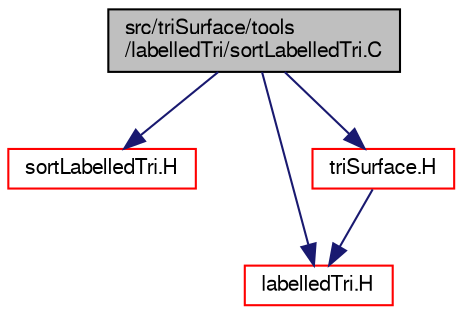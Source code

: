 digraph "src/triSurface/tools/labelledTri/sortLabelledTri.C"
{
  bgcolor="transparent";
  edge [fontname="FreeSans",fontsize="10",labelfontname="FreeSans",labelfontsize="10"];
  node [fontname="FreeSans",fontsize="10",shape=record];
  Node0 [label="src/triSurface/tools\l/labelledTri/sortLabelledTri.C",height=0.2,width=0.4,color="black", fillcolor="grey75", style="filled", fontcolor="black"];
  Node0 -> Node1 [color="midnightblue",fontsize="10",style="solid",fontname="FreeSans"];
  Node1 [label="sortLabelledTri.H",height=0.2,width=0.4,color="red",URL="$a16934.html"];
  Node0 -> Node50 [color="midnightblue",fontsize="10",style="solid",fontname="FreeSans"];
  Node50 [label="labelledTri.H",height=0.2,width=0.4,color="red",URL="$a16925.html"];
  Node0 -> Node156 [color="midnightblue",fontsize="10",style="solid",fontname="FreeSans"];
  Node156 [label="triSurface.H",height=0.2,width=0.4,color="red",URL="$a17024.html"];
  Node156 -> Node50 [color="midnightblue",fontsize="10",style="solid",fontname="FreeSans"];
}
